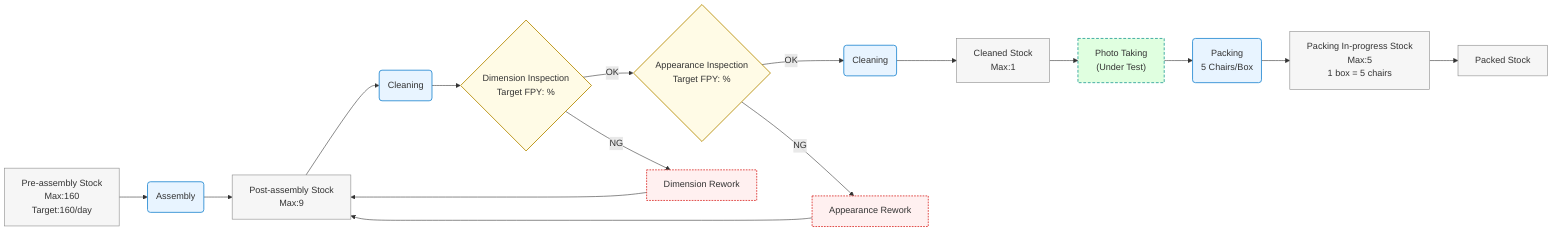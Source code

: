flowchart LR
  %% GitHub friendly: avoid nested [] and use <br/> for line breaks

  A[Pre-assembly Stock<br/>Max:160<br/>Target:160/day] --> B(Assembly)
  B --> C[Post-assembly Stock<br/>Max:9]

  %% Added cleaning after post-assembly stock
  C --> C1(Cleaning)
  C1 --> D{Dimension Inspection<br/>Target FPY: %}

  D -->|OK| E{Appearance Inspection<br/>Target FPY: %}
  D -->|NG| D1[Dimension Rework]
  %% Reworked items return to post-assembly stock
  D1 --> C

  E -->|OK| F(Cleaning)
  E -->|NG| E1[Appearance Rework]
  %% Reworked items return to post-assembly stock
  E1 --> C

  F --> G[Cleaned Stock<br/>Max:1]

  %% Added photo-taking process (special case) after cleaned stock
  G --> G1["Photo Taking<br/>(Under Test)"]
  G1 --> H(Packing<br/>5 Chairs/Box)

  H --> I[Packing In-progress Stock<br/>Max:5<br/>1 box = 5 chairs]
  I --> J[Packed Stock]

  %% Style definitions
  classDef store fill:#f6f6f6,stroke:#888,stroke-width:1px;
  classDef proc fill:#e8f4ff,stroke:#268bd2,stroke-width:1.5px;
  classDef gate fill:#fffbe6,stroke:#b58900,stroke-width:1.5px;
  classDef fix fill:#fff0f0,stroke:#dc322f,stroke-width:1.5px,stroke-dasharray:3 2;
  classDef special fill:#e0ffe0,stroke:#2aa198,stroke-width:1.5px,stroke-dasharray:5 3;

  class A,C,G,I,J store;
  class B,C1,F,H proc;
  class D,E gate;
  class D1,E1 fix;
  class G1 special;
